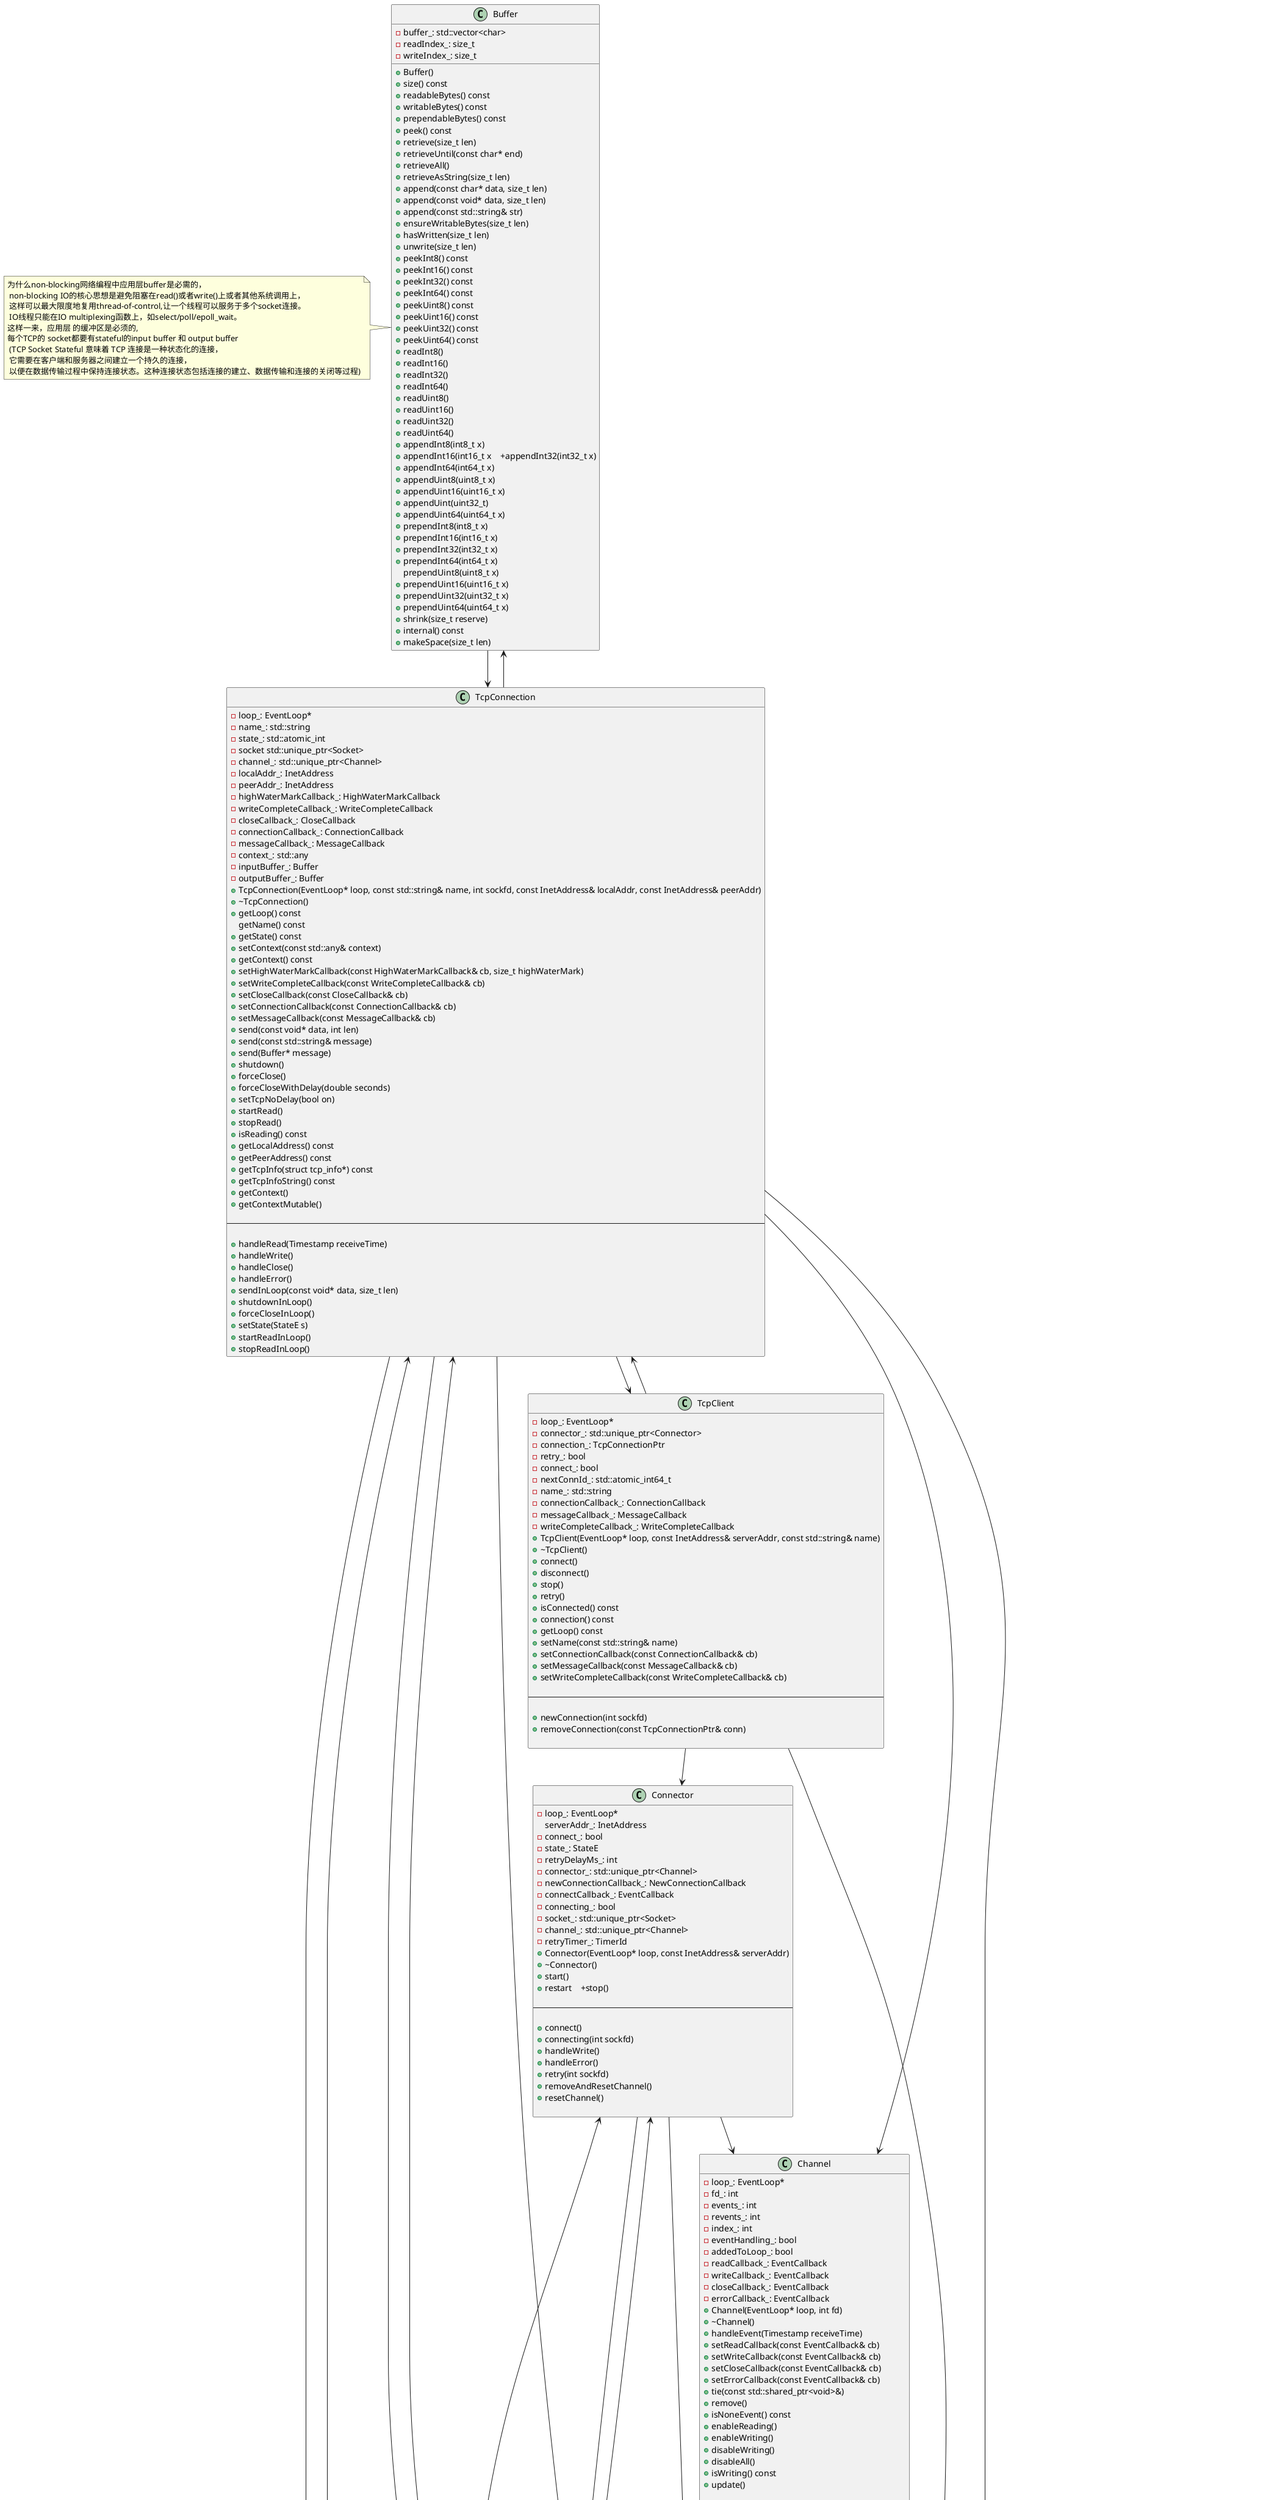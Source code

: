 @startuml
class InetAddress {
    -ip_: uint32_t
    -port_: uint16_t
    +InetAddress() (uint16_t port)
    +InetAddress(const std::string& ip, uint16_t port)
    +InetAddress(const struct sockaddr_in& addr)
    +setSockAddrInet(struct sockaddr_in* addr) const
    +toIp() const
    +toIpPort() const
    +toPort() const
    +ipNetEndian() const
    +portNetEndian() const
    +resolve(const std::string& hostname, InetAddress* out)
}

class Buffer {
    -buffer_: std::vector<char>
    -readIndex_: size_t
    -writeIndex_: size_t
    +Buffer()
    +size() const
    +readableBytes() const
    +writableBytes() const
    +prependableBytes() const
    +peek() const
    +retrieve(size_t len)
    +retrieveUntil(const char* end)
    +retrieveAll()
    +retrieveAsString(size_t len)
    +append(const char* data, size_t len)
    +append(const void* data, size_t len)
    +append(const std::string& str)
    +ensureWritableBytes(size_t len)
    +hasWritten(size_t len)
    +unwrite(size_t len)
    +peekInt8() const
    +peekInt16() const
    +peekInt32() const
    +peekInt64() const
    +peekUint8() const
    +peekUint16() const
    +peekUint32() const
    +peekUint64() const
    +readInt8()
    +readInt16()
    +readInt32()
    +readInt64()
    +readUint8()
    +readUint16()
    +readUint32()
    +readUint64()
    +appendInt8(int8_t x)
    +appendInt16(int16_t x    +appendInt32(int32_t x)
    +appendInt64(int64_t x)
    +appendUint8(uint8_t x)
    +appendUint16(uint16_t x)
    +appendUint(uint32_t)
    +appendUint64(uint64_t x)
    +prependInt8(int8_t x)
    +prependInt16(int16_t x)
    +prependInt32(int32_t x)
    +prependInt64(int64_t x)
   prependUint8(uint8_t x)
    +prependUint16(uint16_t x)
    +prependUint32(uint32_t x)
    +prependUint64(uint64_t x)
    +shrink(size_t reserve)
    +internal() const
    +makeSpace(size_t len)
}

class Buffer
note left: 为什么non-blocking网络编程中应用层buffer是必需的，\n \
non-blocking IO的核心思想是避免阻塞在read()或者write()上或者其他系统调用上，\n \
这样可以最大限度地复用thread-of-control,让一个线程可以服务于多个socket连接。\n \
IO线程只能在IO multiplexing函数上，如select/poll/epoll_wait。\n这样一来，应用层 \
的缓冲区是必须的, \n每个TCP的 socket都要有stateful的input buffer 和 output buffer \n \
(TCP Socket Stateful 意味着 TCP 连接是一种状态化的连接，\n 它需要在客户端和服务器之间建立一个持久的连接，\n \
以便在数据传输过程中保持连接状态。这种连接状态包括连接的建立、数据传输和连接的关闭等过程)

class TcpConnection {
    -loop_: EventLoop*
    -name_: std::string
    -state_: std::atomic_int
    -socket std::unique_ptr<Socket>
    -channel_: std::unique_ptr<Channel>
    -localAddr_: InetAddress
    -peerAddr_: InetAddress
    -highWaterMarkCallback_: HighWaterMarkCallback
    -writeCompleteCallback_: WriteCompleteCallback
    -closeCallback_: CloseCallback
    -connectionCallback_: ConnectionCallback
    -messageCallback_: MessageCallback
    -context_: std::any
    -inputBuffer_: Buffer
    -outputBuffer_: Buffer
    +TcpConnection(EventLoop* loop, const std::string& name, int sockfd, const InetAddress& localAddr, const InetAddress& peerAddr)
    +~TcpConnection()
    +getLoop() const
	getName() const
    +getState() const
    +setContext(const std::any& context)
    +getContext() const
    +setHighWaterMarkCallback(const HighWaterMarkCallback& cb, size_t highWaterMark)
    +setWriteCompleteCallback(const WriteCompleteCallback& cb)
    +setCloseCallback(const CloseCallback& cb)
    +setConnectionCallback(const ConnectionCallback& cb)
    +setMessageCallback(const MessageCallback& cb)
    +send(const void* data, int len)
    +send(const std::string& message)
    +send(Buffer* message)
    +shutdown()
    +forceClose()
    +forceCloseWithDelay(double seconds)
    +setTcpNoDelay(bool on)
    +startRead()
    +stopRead()
    +isReading() const
    +getLocalAddress() const
    +getPeerAddress() const
    +getTcpInfo(struct tcp_info*) const
    +getTcpInfoString() const
    +getContext()
    +getContextMutable()

    ---

    +handleRead(Timestamp receiveTime)
    +handleWrite()
    +handleClose()
    +handleError()
    +sendInLoop(const void* data, size_t len)
    +shutdownInLoop()
    +forceCloseInLoop()
    +setState(StateE s)
    +startReadInLoop()
    +stopReadInLoop()
}

class TcpServer {
    -loop_: EventLoop*
    -name_: std::string
    -acceptor_: std::unique_ptr<Acceptor>
    -threadPool_: std::shared_ptr<EventLoopThreadPool>
    -connectionCallback_: ConnectionCallback
    -messageCallback_: MessageCallback
    -started_: std::atomic_bool
    -nextConnId_: std::atomic_int64_t
    -connections_: std::unordered_map<std::string, TcpConnectionPtr>
    +TcpServer(EventLoop* loop, const InetAddress& listenAddr, const std::string& name, Option option = kNoReusePort)
    +~TcpServer()
    +setThreadNum(int numThreads)
    +start()
    +setConnectionCallback(const ConnectionCallback& cb)
    +setMessageCallback(const MessageCallback& cb)
    +setThreadInitCallback(const ThreadInitCallback& cb)
    +getLoop() const
    +getIpPort() const
    +getName() const
    +setReuseAddr(bool on)
    +setReusePort(bool)
    +setTcpNoDelay(bool on)

 ---

    +newConnection(int sockfd, const InetAddress& peerAddr)
    +removeConnection(const TcpConnectionPtr& conn)
    +removeConnectionInLoop(const TcpConnectionPtr& conn)

}

class Acceptor {
    -loop_: EventLoop*
    -acceptSocket_: Socket
    -acceptChannel_: Channel
    -newConnectionCallback_: NewConnectionCallback
    -listenning_: bool
    -idleFd_: int
    +Acceptor(EventLoop* loop, const InetAddress& listenAddr, bool reuseport)
    +~Acceptor()
    +listen()
    +handleRead()
    +setNewConnectionCallback(const NewConnectionCallback& cb)

    ---

    +listenning() const
    +idleFd() const
}

class Channel {
    -loop_: EventLoop*
    -fd_: int
    -events_: int
    -revents_: int
    -index_: int
    -eventHandling_: bool
 -addedToLoop_: bool
    -readCallback_: EventCallback
    -writeCallback_: EventCallback
    -closeCallback_: EventCallback
    -errorCallback_: EventCallback
    +Channel(EventLoop* loop, int fd)
    +~Channel()
    +handleEvent(Timestamp receiveTime)
    +setReadCallback(const EventCallback& cb)
    +setWriteCallback(const EventCallback& cb)
    +setCloseCallback(const EventCallback& cb)
    +setErrorCallback(const EventCallback& cb)
    +tie(const std::shared_ptr<void>&)
    +remove()
    +isNoneEvent() const
    +enableReading()
    +enableWriting()
    +disableWriting()
    +disableAll()
    +isWriting() const
    +update()

    ---

    +update()
    +handleEventWithGuard(Timestamp receiveTime)

}

class EpollPoller {
    -ownerLoop_: EventLoop*
    -epollfd_: int
    -events_: std::vector<struct epoll_event>
    +EpollPoller(EventLoop* loop)
    +~EpollPoller()
    +poll(int timeout, ChannelList* activeChannels)
    +updateChannel(Channel* channel)
    +removeChannel(Channel* channel)
    +hasChannel(Channel* channel) const

    ---

    +fillActiveChannels(int numEvents, ChannelList* activeChannels) const
    +update(int operation, Channel* channel)

}

class EventLoop {
    -looping_: bool
    -quit_: bool
    -eventHandling_: bool
    -callingPendingFunctors_: bool
    -iteration_: int
    -threadId_: std::thread::id
    -poller_: std::unique_ptr<Poller>
    -timerQueue_: TimerQueue
    -wakeupFd_: int
    -wakeupChannel_: std::unique_ptr<Channel>
    -currentActiveChannel_: Channel*
    -mutex_: std::mutex
    -pendingFunctors_: std::vector<Functor>
    +EventLoop()
    +~EventLoop()
    +loop()
    +quit()
    +runInLoop(Functor cb)
    +queueInLoop(Functor cb)
    +runAt(Timestamp time, TimerCallback cb)
    +runAfter(double delay, TimerCallback cb)
    +runEvery(double interval, TimerCallback cb)
    +updateChannel(Channel* channel)
    +removeChannel(Channel* channel)
    +hasChannel(Channel* channel)
    +abortNotInLoopThread()
    +isInLoopThread() const
    +assertInLoopThread()
    +getIteration() const
    +runInLoop(std::function<void()> cb)
    +queueInLoop(std::function<void()> cb)
    +runAt(Timestamp time, std::function<void()> cb)
    +runAfter(double delay, std::function<void()> cb)
    +runEvery(double interval, std::function<void()> cb)

    ---

    +handleRead()
    +doPendingFunctors()
    +printActiveChannels() const

}

class EventLoopThread {
    -loop_: EventLoop*
    -thread_: std::thread
    -mutex_: std::mutex
    -cond_: std::condition_variable
    -callback_: Functor
    +EventLoopThread()
    +~LoopThread()
    +start()
    +join()
    +getLoop()

    ---

    +threadFunc()

}

class EventLoopThreadPool {
    -loop_: EventLoop*
    -name_: std::string
    -started_: bool
    -numThreads_: int
    -next_: int
    -threads_: std::vector<std::unique_ptr<EventLoopThread>>
    -loops_: std::vector<EventLoop*>
    +EventLoopThreadPool(EventLoop* baseLoop, const std::string& name)
    +~EventLoopThreadPool()
    +setThreadNum(int numThreads)
    +start()
    +getNextLoop()
    +getAllLoops()

}

class Socket {
    -fd_: int
    +Socket(int sockfd)
    +~Socket()
    +fd() const
    +bindAddress(const InetAddress& localaddr)
    +listen()
    +accept(InetAddress* peeraddr)
    +shutdownWrite()
    +setTcpNoDelay(bool on)
    +setReuseAddr(bool on)
    +setReusePort(bool on)
    +setKeepAlive(bool on)

}

class Timer {
    -expiration_: Timestamp
    -interval_: double
    -repeat_: bool
    -callback_: TimerCallback
    +Timer(TimerCallback cb, Timestamp when, double interval)
    +expiration() const
    +repeat() const
    +run() const
    +restart(Timestamp now)

}

class TimerQueue {
    -loop_: EventLoop*
    -timers_: std::set<TimerPtr>
    -timerfd_: int
    -timerfdChannel_: std::unique_ptr<Channel>
    +TimerQueue(EventLoop* loop)
    +~TimerQueue()
    +addTimer(TimerCallback cb, Timestamp when, double interval)
    +cancel(TimerId timerId)

    ---

    +addTimerInLoop(TimerPtr timer)
    +cancelInLoop(TimerId timerId)
    +handleRead()

}

class Connector {
    -loop_: EventLoop*
   serverAddr_: InetAddress
    -connect_: bool
    -state_: StateE
    -retryDelayMs_: int
    -connector_: std::unique_ptr<Channel>
    -newConnectionCallback_: NewConnectionCallback
    -connectCallback_: EventCallback
    -connecting_: bool
    -socket_: std::unique_ptr<Socket>
    -channel_: std::unique_ptr<Channel>
    -retryTimer_: TimerId
    +Connector(EventLoop* loop, const InetAddress& serverAddr)
    +~Connector()
    +start()
    +restart    +stop()

    ---

    +connect()
    +connecting(int sockfd)
    +handleWrite()
    +handleError()
    +retry(int sockfd)
    +removeAndResetChannel()
    +resetChannel()

}

class TcpClient {
    -loop_: EventLoop*
    -connector_: std::unique_ptr<Connector>
    -connection_: TcpConnectionPtr
    -retry_: bool
    -connect_: bool
    -nextConnId_: std::atomic_int64_t
    -name_: std::string
    -connectionCallback_: ConnectionCallback
    -messageCallback_: MessageCallback
    -writeCompleteCallback_: WriteCompleteCallback
    +TcpClient(EventLoop* loop, const InetAddress& serverAddr, const std::string& name)
    +~TcpClient()
    +connect()
    +disconnect()
    +stop()
    +retry()
    +isConnected() const
    +connection() const
    +getLoop() const
    +setName(const std::string& name)
    +setConnectionCallback(const ConnectionCallback& cb)
    +setMessageCallback(const MessageCallback& cb)
    +setWriteCompleteCallback(const WriteCompleteCallback& cb)

    ---

    +newConnection(int sockfd)
    +removeConnection(const TcpConnectionPtr& conn)

}

InetAddress --> Socket
InetAddress --> TcpConnection
InetAddress --> TcpServer
InetAddress --> Acceptor
InetAddress --> Connector
Buffer --> TcpConnection
TcpConnection --> EventLoop
TcpConnection --> Socket
TcpConnection --> Channel
TcpConnection --> InetAddress
TcpConnection --> Buffer
TcpConnection --> TcpServer
TcpConnection --> TcpClient
TcpServer --> EventLoop
TcpServer --> Acceptor
TcpServer --> TcpConnection
Acceptor --> EventLoop
Acceptor --> Socket
Acceptor --> Channel
Channel --> EventLoop
Channel --> Socket
EpollPoller --> Poller
Poller --> Channel
Poller --> EventLoop
EventLoop --> Channel
EventLoop --> Poller
EventLoop --> TimerQueue
EventLoop --> EventLoopThread
EventLoop --> EventLoopThreadPool
EventLoopThread --> EventLoop
Timer --> TimerQueue
TimerQueue --> EventLoop
Socket --> InetAddress
Socket --> Connector
Connector --> EventLoop
Connector --> Socket
Connector --> Channel
TcpClient --> Connector
TcpClient --> EventLoop
TcpClient --> TcpConnection
@enduml
